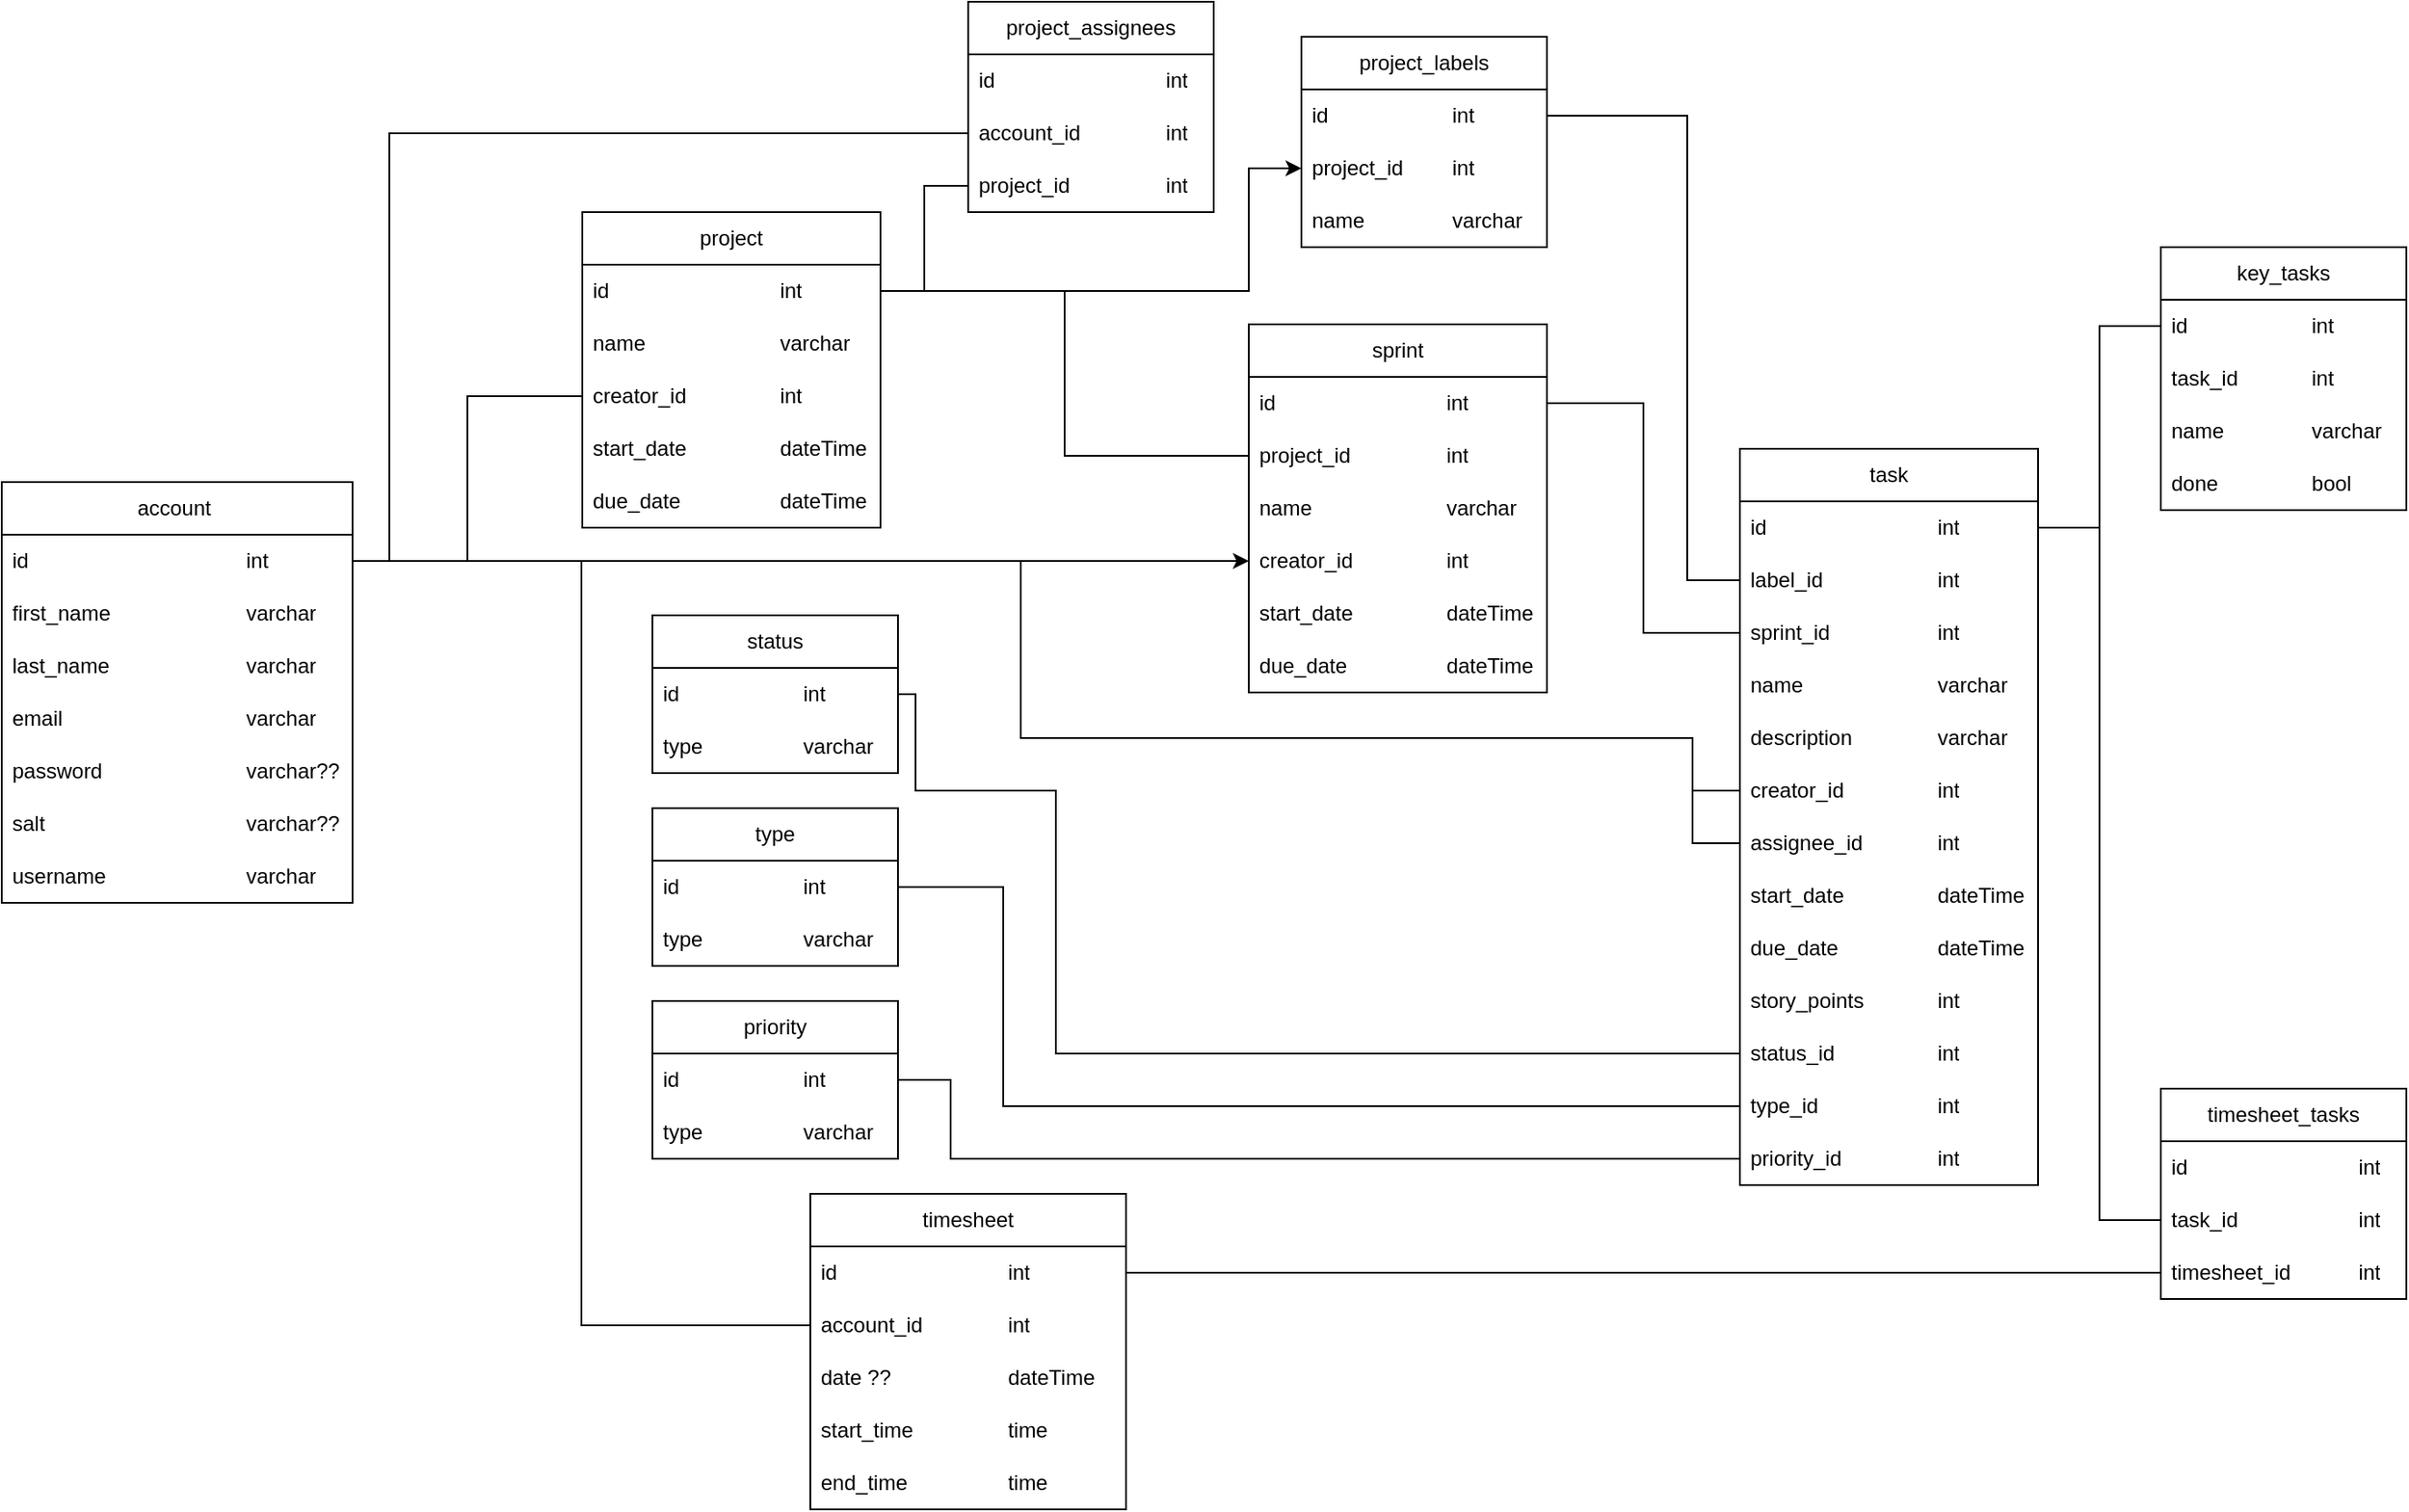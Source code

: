 <mxfile version="23.1.4" type="device">
  <diagram name="Pagină-1" id="PgoK0nqCQaSaOOJgTZz4">
    <mxGraphModel dx="2632" dy="1054" grid="1" gridSize="10" guides="1" tooltips="1" connect="1" arrows="1" fold="1" page="1" pageScale="1" pageWidth="583" pageHeight="827" math="0" shadow="0">
      <root>
        <mxCell id="0" />
        <mxCell id="1" parent="0" />
        <mxCell id="8MgnQ09NoQIgpkKBye84-2" value="account&amp;nbsp;" style="swimlane;fontStyle=0;childLayout=stackLayout;horizontal=1;startSize=30;horizontalStack=0;resizeParent=1;resizeParentMax=0;resizeLast=0;collapsible=1;marginBottom=0;whiteSpace=wrap;html=1;" vertex="1" parent="1">
          <mxGeometry x="-394" y="314" width="200" height="240" as="geometry" />
        </mxCell>
        <mxCell id="8MgnQ09NoQIgpkKBye84-3" value="id&lt;span style=&quot;white-space: pre;&quot;&gt;&#x9;&lt;/span&gt;&lt;span style=&quot;white-space: pre;&quot;&gt;&#x9;&lt;/span&gt;&lt;span style=&quot;white-space: pre;&quot;&gt;&#x9;&lt;/span&gt;&lt;span style=&quot;white-space: pre;&quot;&gt;&#x9;&lt;span style=&quot;white-space: pre;&quot;&gt;&#x9;&lt;/span&gt;&lt;/span&gt;int" style="text;strokeColor=none;fillColor=none;align=left;verticalAlign=middle;spacingLeft=4;spacingRight=4;overflow=hidden;points=[[0,0.5],[1,0.5]];portConstraint=eastwest;rotatable=0;whiteSpace=wrap;html=1;" vertex="1" parent="8MgnQ09NoQIgpkKBye84-2">
          <mxGeometry y="30" width="200" height="30" as="geometry" />
        </mxCell>
        <mxCell id="8MgnQ09NoQIgpkKBye84-4" value="first_name&lt;span style=&quot;white-space: pre;&quot;&gt;&#x9;&lt;span style=&quot;white-space: pre;&quot;&gt;&#x9;&lt;span style=&quot;white-space: pre;&quot;&gt;&#x9;&lt;/span&gt;&lt;/span&gt;&lt;/span&gt;varchar" style="text;strokeColor=none;fillColor=none;align=left;verticalAlign=middle;spacingLeft=4;spacingRight=4;overflow=hidden;points=[[0,0.5],[1,0.5]];portConstraint=eastwest;rotatable=0;whiteSpace=wrap;html=1;" vertex="1" parent="8MgnQ09NoQIgpkKBye84-2">
          <mxGeometry y="60" width="200" height="30" as="geometry" />
        </mxCell>
        <mxCell id="8MgnQ09NoQIgpkKBye84-5" value="last_name&lt;span style=&quot;white-space: pre;&quot;&gt;&#x9;&lt;span style=&quot;white-space: pre;&quot;&gt;&#x9;&lt;span style=&quot;white-space: pre;&quot;&gt;&#x9;&lt;/span&gt;&lt;/span&gt;&lt;/span&gt;varchar" style="text;strokeColor=none;fillColor=none;align=left;verticalAlign=middle;spacingLeft=4;spacingRight=4;overflow=hidden;points=[[0,0.5],[1,0.5]];portConstraint=eastwest;rotatable=0;whiteSpace=wrap;html=1;" vertex="1" parent="8MgnQ09NoQIgpkKBye84-2">
          <mxGeometry y="90" width="200" height="30" as="geometry" />
        </mxCell>
        <mxCell id="8MgnQ09NoQIgpkKBye84-6" value="email&lt;span style=&quot;white-space: pre;&quot;&gt;&#x9;&lt;/span&gt;&lt;span style=&quot;white-space: pre;&quot;&gt;&#x9;&lt;span style=&quot;white-space: pre;&quot;&gt;&#x9;&lt;span style=&quot;white-space: pre;&quot;&gt;&#x9;&lt;/span&gt;&lt;/span&gt;&lt;/span&gt;varchar" style="text;strokeColor=none;fillColor=none;align=left;verticalAlign=middle;spacingLeft=4;spacingRight=4;overflow=hidden;points=[[0,0.5],[1,0.5]];portConstraint=eastwest;rotatable=0;whiteSpace=wrap;html=1;" vertex="1" parent="8MgnQ09NoQIgpkKBye84-2">
          <mxGeometry y="120" width="200" height="30" as="geometry" />
        </mxCell>
        <mxCell id="8MgnQ09NoQIgpkKBye84-7" value="password&lt;span style=&quot;white-space: pre;&quot;&gt;&#x9;&lt;span style=&quot;white-space: pre;&quot;&gt;&#x9;&lt;span style=&quot;white-space: pre;&quot;&gt;&#x9;&lt;/span&gt;&lt;span style=&quot;white-space: pre;&quot;&gt;&#x9;&lt;/span&gt;&lt;/span&gt;&lt;/span&gt;varchar??" style="text;strokeColor=none;fillColor=none;align=left;verticalAlign=middle;spacingLeft=4;spacingRight=4;overflow=hidden;points=[[0,0.5],[1,0.5]];portConstraint=eastwest;rotatable=0;whiteSpace=wrap;html=1;" vertex="1" parent="8MgnQ09NoQIgpkKBye84-2">
          <mxGeometry y="150" width="200" height="30" as="geometry" />
        </mxCell>
        <mxCell id="8MgnQ09NoQIgpkKBye84-8" value="salt&lt;span style=&quot;white-space: pre;&quot;&gt;&#x9;&lt;/span&gt;&lt;span style=&quot;white-space: pre;&quot;&gt;&#x9;&lt;/span&gt;&lt;span style=&quot;white-space: pre;&quot;&gt;&#x9;&lt;/span&gt;&lt;span style=&quot;white-space: pre;&quot;&gt;&#x9;&lt;span style=&quot;white-space: pre;&quot;&gt;&#x9;&lt;/span&gt;&lt;/span&gt;varchar??" style="text;strokeColor=none;fillColor=none;align=left;verticalAlign=middle;spacingLeft=4;spacingRight=4;overflow=hidden;points=[[0,0.5],[1,0.5]];portConstraint=eastwest;rotatable=0;whiteSpace=wrap;html=1;" vertex="1" parent="8MgnQ09NoQIgpkKBye84-2">
          <mxGeometry y="180" width="200" height="30" as="geometry" />
        </mxCell>
        <mxCell id="8MgnQ09NoQIgpkKBye84-9" value="username&lt;span style=&quot;white-space: pre;&quot;&gt;&#x9;&lt;/span&gt;&lt;span style=&quot;white-space: pre;&quot;&gt;&#x9;&lt;span style=&quot;white-space: pre;&quot;&gt;&#x9;&lt;/span&gt;&lt;/span&gt;varchar" style="text;strokeColor=none;fillColor=none;align=left;verticalAlign=middle;spacingLeft=4;spacingRight=4;overflow=hidden;points=[[0,0.5],[1,0.5]];portConstraint=eastwest;rotatable=0;whiteSpace=wrap;html=1;" vertex="1" parent="8MgnQ09NoQIgpkKBye84-2">
          <mxGeometry y="210" width="200" height="30" as="geometry" />
        </mxCell>
        <mxCell id="8MgnQ09NoQIgpkKBye84-10" value="project" style="swimlane;fontStyle=0;childLayout=stackLayout;horizontal=1;startSize=30;horizontalStack=0;resizeParent=1;resizeParentMax=0;resizeLast=0;collapsible=1;marginBottom=0;whiteSpace=wrap;html=1;" vertex="1" parent="1">
          <mxGeometry x="-63" y="160" width="170" height="180" as="geometry" />
        </mxCell>
        <mxCell id="8MgnQ09NoQIgpkKBye84-11" value="id&lt;span style=&quot;white-space: pre;&quot;&gt;&#x9;&lt;/span&gt;&lt;span style=&quot;white-space: pre;&quot;&gt;&#x9;&lt;/span&gt;&lt;span style=&quot;white-space: pre;&quot;&gt;&#x9;&lt;span style=&quot;white-space: pre;&quot;&gt;&#x9;&lt;/span&gt;&lt;/span&gt;int" style="text;strokeColor=none;fillColor=none;align=left;verticalAlign=middle;spacingLeft=4;spacingRight=4;overflow=hidden;points=[[0,0.5],[1,0.5]];portConstraint=eastwest;rotatable=0;whiteSpace=wrap;html=1;" vertex="1" parent="8MgnQ09NoQIgpkKBye84-10">
          <mxGeometry y="30" width="170" height="30" as="geometry" />
        </mxCell>
        <mxCell id="8MgnQ09NoQIgpkKBye84-12" value="name&lt;span style=&quot;white-space: pre;&quot;&gt;&#x9;&lt;/span&gt;&lt;span style=&quot;white-space: pre;&quot;&gt;&#x9;&lt;span style=&quot;white-space: pre;&quot;&gt;&#x9;&lt;/span&gt;&lt;/span&gt;varchar" style="text;strokeColor=none;fillColor=none;align=left;verticalAlign=middle;spacingLeft=4;spacingRight=4;overflow=hidden;points=[[0,0.5],[1,0.5]];portConstraint=eastwest;rotatable=0;whiteSpace=wrap;html=1;" vertex="1" parent="8MgnQ09NoQIgpkKBye84-10">
          <mxGeometry y="60" width="170" height="30" as="geometry" />
        </mxCell>
        <mxCell id="8MgnQ09NoQIgpkKBye84-13" value="creator_id&lt;span style=&quot;white-space: pre;&quot;&gt;&#x9;&lt;span style=&quot;white-space: pre;&quot;&gt;&#x9;&lt;/span&gt;&lt;/span&gt;int" style="text;strokeColor=none;fillColor=none;align=left;verticalAlign=middle;spacingLeft=4;spacingRight=4;overflow=hidden;points=[[0,0.5],[1,0.5]];portConstraint=eastwest;rotatable=0;whiteSpace=wrap;html=1;" vertex="1" parent="8MgnQ09NoQIgpkKBye84-10">
          <mxGeometry y="90" width="170" height="30" as="geometry" />
        </mxCell>
        <mxCell id="8MgnQ09NoQIgpkKBye84-14" value="start_date&lt;span style=&quot;white-space: pre;&quot;&gt;&#x9;&lt;/span&gt;&lt;span style=&quot;white-space: pre;&quot;&gt;&#x9;&lt;/span&gt;dateTime" style="text;strokeColor=none;fillColor=none;align=left;verticalAlign=middle;spacingLeft=4;spacingRight=4;overflow=hidden;points=[[0,0.5],[1,0.5]];portConstraint=eastwest;rotatable=0;whiteSpace=wrap;html=1;" vertex="1" parent="8MgnQ09NoQIgpkKBye84-10">
          <mxGeometry y="120" width="170" height="30" as="geometry" />
        </mxCell>
        <mxCell id="8MgnQ09NoQIgpkKBye84-15" value="due_date&lt;span style=&quot;white-space: pre;&quot;&gt;&#x9;&lt;/span&gt;&lt;span style=&quot;white-space: pre;&quot;&gt;&#x9;&lt;span style=&quot;white-space: pre;&quot;&gt;&#x9;&lt;/span&gt;&lt;/span&gt;dateTime" style="text;strokeColor=none;fillColor=none;align=left;verticalAlign=middle;spacingLeft=4;spacingRight=4;overflow=hidden;points=[[0,0.5],[1,0.5]];portConstraint=eastwest;rotatable=0;whiteSpace=wrap;html=1;" vertex="1" parent="8MgnQ09NoQIgpkKBye84-10">
          <mxGeometry y="150" width="170" height="30" as="geometry" />
        </mxCell>
        <mxCell id="8MgnQ09NoQIgpkKBye84-18" value="sprint" style="swimlane;fontStyle=0;childLayout=stackLayout;horizontal=1;startSize=30;horizontalStack=0;resizeParent=1;resizeParentMax=0;resizeLast=0;collapsible=1;marginBottom=0;whiteSpace=wrap;html=1;" vertex="1" parent="1">
          <mxGeometry x="317" y="224" width="170" height="210" as="geometry" />
        </mxCell>
        <mxCell id="8MgnQ09NoQIgpkKBye84-19" value="id&lt;span style=&quot;white-space: pre;&quot;&gt;&#x9;&lt;/span&gt;&lt;span style=&quot;white-space: pre;&quot;&gt;&#x9;&lt;/span&gt;&lt;span style=&quot;white-space: pre;&quot;&gt;&#x9;&lt;/span&gt;&lt;span style=&quot;white-space: pre;&quot;&gt;&#x9;&lt;/span&gt;int" style="text;strokeColor=none;fillColor=none;align=left;verticalAlign=middle;spacingLeft=4;spacingRight=4;overflow=hidden;points=[[0,0.5],[1,0.5]];portConstraint=eastwest;rotatable=0;whiteSpace=wrap;html=1;" vertex="1" parent="8MgnQ09NoQIgpkKBye84-18">
          <mxGeometry y="30" width="170" height="30" as="geometry" />
        </mxCell>
        <mxCell id="8MgnQ09NoQIgpkKBye84-20" value="project_id&lt;span style=&quot;white-space: pre;&quot;&gt;&#x9;&lt;/span&gt;&lt;span style=&quot;white-space: pre;&quot;&gt;&#x9;&lt;/span&gt;int" style="text;strokeColor=none;fillColor=none;align=left;verticalAlign=middle;spacingLeft=4;spacingRight=4;overflow=hidden;points=[[0,0.5],[1,0.5]];portConstraint=eastwest;rotatable=0;whiteSpace=wrap;html=1;" vertex="1" parent="8MgnQ09NoQIgpkKBye84-18">
          <mxGeometry y="60" width="170" height="30" as="geometry" />
        </mxCell>
        <mxCell id="8MgnQ09NoQIgpkKBye84-46" value="name&lt;span style=&quot;white-space: pre;&quot;&gt;&#x9;&lt;/span&gt;&lt;span style=&quot;white-space: pre;&quot;&gt;&#x9;&lt;/span&gt;&lt;span style=&quot;white-space: pre;&quot;&gt;&#x9;&lt;/span&gt;varchar" style="text;strokeColor=none;fillColor=none;align=left;verticalAlign=middle;spacingLeft=4;spacingRight=4;overflow=hidden;points=[[0,0.5],[1,0.5]];portConstraint=eastwest;rotatable=0;whiteSpace=wrap;html=1;" vertex="1" parent="8MgnQ09NoQIgpkKBye84-18">
          <mxGeometry y="90" width="170" height="30" as="geometry" />
        </mxCell>
        <mxCell id="8MgnQ09NoQIgpkKBye84-21" value="creator_id&lt;span style=&quot;white-space: pre;&quot;&gt;&#x9;&lt;/span&gt;&lt;span style=&quot;white-space: pre;&quot;&gt;&#x9;&lt;/span&gt;int" style="text;strokeColor=none;fillColor=none;align=left;verticalAlign=middle;spacingLeft=4;spacingRight=4;overflow=hidden;points=[[0,0.5],[1,0.5]];portConstraint=eastwest;rotatable=0;whiteSpace=wrap;html=1;" vertex="1" parent="8MgnQ09NoQIgpkKBye84-18">
          <mxGeometry y="120" width="170" height="30" as="geometry" />
        </mxCell>
        <mxCell id="8MgnQ09NoQIgpkKBye84-22" value="start_date&lt;span style=&quot;white-space: pre;&quot;&gt;&#x9;&lt;/span&gt;&lt;span style=&quot;white-space: pre;&quot;&gt;&#x9;&lt;/span&gt;dateTime" style="text;strokeColor=none;fillColor=none;align=left;verticalAlign=middle;spacingLeft=4;spacingRight=4;overflow=hidden;points=[[0,0.5],[1,0.5]];portConstraint=eastwest;rotatable=0;whiteSpace=wrap;html=1;" vertex="1" parent="8MgnQ09NoQIgpkKBye84-18">
          <mxGeometry y="150" width="170" height="30" as="geometry" />
        </mxCell>
        <mxCell id="8MgnQ09NoQIgpkKBye84-23" value="due_date&lt;span style=&quot;white-space: pre;&quot;&gt;&#x9;&lt;/span&gt;&lt;span style=&quot;white-space: pre;&quot;&gt;&#x9;&lt;/span&gt;&lt;span style=&quot;white-space: pre;&quot;&gt;&#x9;&lt;/span&gt;dateTime" style="text;strokeColor=none;fillColor=none;align=left;verticalAlign=middle;spacingLeft=4;spacingRight=4;overflow=hidden;points=[[0,0.5],[1,0.5]];portConstraint=eastwest;rotatable=0;whiteSpace=wrap;html=1;" vertex="1" parent="8MgnQ09NoQIgpkKBye84-18">
          <mxGeometry y="180" width="170" height="30" as="geometry" />
        </mxCell>
        <mxCell id="8MgnQ09NoQIgpkKBye84-24" value="task" style="swimlane;fontStyle=0;childLayout=stackLayout;horizontal=1;startSize=30;horizontalStack=0;resizeParent=1;resizeParentMax=0;resizeLast=0;collapsible=1;marginBottom=0;whiteSpace=wrap;html=1;" vertex="1" parent="1">
          <mxGeometry x="597" y="295" width="170" height="420" as="geometry" />
        </mxCell>
        <mxCell id="8MgnQ09NoQIgpkKBye84-25" value="id&lt;span style=&quot;white-space: pre;&quot;&gt;&#x9;&lt;/span&gt;&lt;span style=&quot;white-space: pre;&quot;&gt;&#x9;&lt;/span&gt;&lt;span style=&quot;white-space: pre;&quot;&gt;&#x9;&lt;/span&gt;&lt;span style=&quot;white-space: pre;&quot;&gt;&#x9;&lt;/span&gt;int" style="text;strokeColor=none;fillColor=none;align=left;verticalAlign=middle;spacingLeft=4;spacingRight=4;overflow=hidden;points=[[0,0.5],[1,0.5]];portConstraint=eastwest;rotatable=0;whiteSpace=wrap;html=1;" vertex="1" parent="8MgnQ09NoQIgpkKBye84-24">
          <mxGeometry y="30" width="170" height="30" as="geometry" />
        </mxCell>
        <mxCell id="8MgnQ09NoQIgpkKBye84-41" value="label_id&lt;span style=&quot;white-space: pre;&quot;&gt;&#x9;&lt;/span&gt;&lt;span style=&quot;white-space: pre;&quot;&gt;&#x9;&lt;/span&gt;&lt;span style=&quot;white-space: pre;&quot;&gt;&#x9;&lt;/span&gt;int" style="text;strokeColor=none;fillColor=none;align=left;verticalAlign=middle;spacingLeft=4;spacingRight=4;overflow=hidden;points=[[0,0.5],[1,0.5]];portConstraint=eastwest;rotatable=0;whiteSpace=wrap;html=1;" vertex="1" parent="8MgnQ09NoQIgpkKBye84-24">
          <mxGeometry y="60" width="170" height="30" as="geometry" />
        </mxCell>
        <mxCell id="8MgnQ09NoQIgpkKBye84-26" value="sprint_id&lt;span style=&quot;white-space: pre;&quot;&gt;&#x9;&lt;/span&gt;&lt;span style=&quot;white-space: pre;&quot;&gt;&#x9;&lt;/span&gt;&lt;span style=&quot;white-space: pre;&quot;&gt;&#x9;&lt;/span&gt;int" style="text;strokeColor=none;fillColor=none;align=left;verticalAlign=middle;spacingLeft=4;spacingRight=4;overflow=hidden;points=[[0,0.5],[1,0.5]];portConstraint=eastwest;rotatable=0;whiteSpace=wrap;html=1;" vertex="1" parent="8MgnQ09NoQIgpkKBye84-24">
          <mxGeometry y="90" width="170" height="30" as="geometry" />
        </mxCell>
        <mxCell id="8MgnQ09NoQIgpkKBye84-47" value="name&lt;span style=&quot;white-space: pre;&quot;&gt;&#x9;&lt;/span&gt;&lt;span style=&quot;white-space: pre;&quot;&gt;&#x9;&lt;/span&gt;&lt;span style=&quot;white-space: pre;&quot;&gt;&#x9;&lt;/span&gt;varchar" style="text;strokeColor=none;fillColor=none;align=left;verticalAlign=middle;spacingLeft=4;spacingRight=4;overflow=hidden;points=[[0,0.5],[1,0.5]];portConstraint=eastwest;rotatable=0;whiteSpace=wrap;html=1;" vertex="1" parent="8MgnQ09NoQIgpkKBye84-24">
          <mxGeometry y="120" width="170" height="30" as="geometry" />
        </mxCell>
        <mxCell id="8MgnQ09NoQIgpkKBye84-45" value="description&lt;span style=&quot;white-space: pre;&quot;&gt;&#x9;&lt;/span&gt;&lt;span style=&quot;white-space: pre;&quot;&gt;&#x9;&lt;/span&gt;varchar" style="text;strokeColor=none;fillColor=none;align=left;verticalAlign=middle;spacingLeft=4;spacingRight=4;overflow=hidden;points=[[0,0.5],[1,0.5]];portConstraint=eastwest;rotatable=0;whiteSpace=wrap;html=1;" vertex="1" parent="8MgnQ09NoQIgpkKBye84-24">
          <mxGeometry y="150" width="170" height="30" as="geometry" />
        </mxCell>
        <mxCell id="8MgnQ09NoQIgpkKBye84-27" value="creator_id&lt;span style=&quot;white-space: pre;&quot;&gt;&#x9;&lt;/span&gt;&lt;span style=&quot;white-space: pre;&quot;&gt;&#x9;&lt;/span&gt;int" style="text;strokeColor=none;fillColor=none;align=left;verticalAlign=middle;spacingLeft=4;spacingRight=4;overflow=hidden;points=[[0,0.5],[1,0.5]];portConstraint=eastwest;rotatable=0;whiteSpace=wrap;html=1;" vertex="1" parent="8MgnQ09NoQIgpkKBye84-24">
          <mxGeometry y="180" width="170" height="30" as="geometry" />
        </mxCell>
        <mxCell id="8MgnQ09NoQIgpkKBye84-29" value="assignee_id&lt;span style=&quot;white-space: pre;&quot;&gt;&#x9;&lt;/span&gt;&lt;span style=&quot;white-space: pre;&quot;&gt;&#x9;&lt;/span&gt;int" style="text;strokeColor=none;fillColor=none;align=left;verticalAlign=middle;spacingLeft=4;spacingRight=4;overflow=hidden;points=[[0,0.5],[1,0.5]];portConstraint=eastwest;rotatable=0;whiteSpace=wrap;html=1;" vertex="1" parent="8MgnQ09NoQIgpkKBye84-24">
          <mxGeometry y="210" width="170" height="30" as="geometry" />
        </mxCell>
        <mxCell id="8MgnQ09NoQIgpkKBye84-28" value="start_date&lt;span style=&quot;white-space: pre;&quot;&gt;&#x9;&lt;/span&gt;&lt;span style=&quot;white-space: pre;&quot;&gt;&#x9;&lt;/span&gt;dateTime" style="text;strokeColor=none;fillColor=none;align=left;verticalAlign=middle;spacingLeft=4;spacingRight=4;overflow=hidden;points=[[0,0.5],[1,0.5]];portConstraint=eastwest;rotatable=0;whiteSpace=wrap;html=1;" vertex="1" parent="8MgnQ09NoQIgpkKBye84-24">
          <mxGeometry y="240" width="170" height="30" as="geometry" />
        </mxCell>
        <mxCell id="8MgnQ09NoQIgpkKBye84-30" value="due_date&lt;span style=&quot;white-space: pre;&quot;&gt;&#x9;&lt;/span&gt;&lt;span style=&quot;white-space: pre;&quot;&gt;&#x9;&lt;/span&gt;&lt;span style=&quot;white-space: pre;&quot;&gt;&#x9;&lt;/span&gt;dateTime" style="text;strokeColor=none;fillColor=none;align=left;verticalAlign=middle;spacingLeft=4;spacingRight=4;overflow=hidden;points=[[0,0.5],[1,0.5]];portConstraint=eastwest;rotatable=0;whiteSpace=wrap;html=1;" vertex="1" parent="8MgnQ09NoQIgpkKBye84-24">
          <mxGeometry y="270" width="170" height="30" as="geometry" />
        </mxCell>
        <mxCell id="8MgnQ09NoQIgpkKBye84-40" value="story_points&lt;span style=&quot;white-space: pre;&quot;&gt;&#x9;&lt;/span&gt;&lt;span style=&quot;white-space: pre;&quot;&gt;&#x9;&lt;/span&gt;int&lt;span style=&quot;white-space: pre;&quot;&gt;&#x9;&lt;/span&gt;" style="text;strokeColor=none;fillColor=none;align=left;verticalAlign=middle;spacingLeft=4;spacingRight=4;overflow=hidden;points=[[0,0.5],[1,0.5]];portConstraint=eastwest;rotatable=0;whiteSpace=wrap;html=1;" vertex="1" parent="8MgnQ09NoQIgpkKBye84-24">
          <mxGeometry y="300" width="170" height="30" as="geometry" />
        </mxCell>
        <mxCell id="8MgnQ09NoQIgpkKBye84-48" value="status_id&lt;span style=&quot;white-space: pre;&quot;&gt;&#x9;&lt;/span&gt;&lt;span style=&quot;white-space: pre;&quot;&gt;&#x9;&lt;/span&gt;&lt;span style=&quot;white-space: pre;&quot;&gt;&#x9;&lt;/span&gt;int" style="text;strokeColor=none;fillColor=none;align=left;verticalAlign=middle;spacingLeft=4;spacingRight=4;overflow=hidden;points=[[0,0.5],[1,0.5]];portConstraint=eastwest;rotatable=0;whiteSpace=wrap;html=1;" vertex="1" parent="8MgnQ09NoQIgpkKBye84-24">
          <mxGeometry y="330" width="170" height="30" as="geometry" />
        </mxCell>
        <mxCell id="8MgnQ09NoQIgpkKBye84-59" value="type_id&lt;span style=&quot;white-space: pre;&quot;&gt;&#x9;&lt;/span&gt;&lt;span style=&quot;white-space: pre;&quot;&gt;&#x9;&lt;/span&gt;&lt;span style=&quot;white-space: pre;&quot;&gt;&#x9;&lt;/span&gt;int" style="text;strokeColor=none;fillColor=none;align=left;verticalAlign=middle;spacingLeft=4;spacingRight=4;overflow=hidden;points=[[0,0.5],[1,0.5]];portConstraint=eastwest;rotatable=0;whiteSpace=wrap;html=1;" vertex="1" parent="8MgnQ09NoQIgpkKBye84-24">
          <mxGeometry y="360" width="170" height="30" as="geometry" />
        </mxCell>
        <mxCell id="8MgnQ09NoQIgpkKBye84-93" value="priority_id&lt;span style=&quot;white-space: pre;&quot;&gt;&#x9;&lt;/span&gt;&lt;span style=&quot;white-space: pre;&quot;&gt;&#x9;&lt;/span&gt;int" style="text;strokeColor=none;fillColor=none;align=left;verticalAlign=middle;spacingLeft=4;spacingRight=4;overflow=hidden;points=[[0,0.5],[1,0.5]];portConstraint=eastwest;rotatable=0;whiteSpace=wrap;html=1;" vertex="1" parent="8MgnQ09NoQIgpkKBye84-24">
          <mxGeometry y="390" width="170" height="30" as="geometry" />
        </mxCell>
        <mxCell id="8MgnQ09NoQIgpkKBye84-31" value="status" style="swimlane;fontStyle=0;childLayout=stackLayout;horizontal=1;startSize=30;horizontalStack=0;resizeParent=1;resizeParentMax=0;resizeLast=0;collapsible=1;marginBottom=0;whiteSpace=wrap;html=1;" vertex="1" parent="1">
          <mxGeometry x="-23" y="390" width="140" height="90" as="geometry" />
        </mxCell>
        <mxCell id="8MgnQ09NoQIgpkKBye84-32" value="id&lt;span style=&quot;white-space: pre;&quot;&gt;&#x9;&lt;/span&gt;&lt;span style=&quot;white-space: pre;&quot;&gt;&#x9;&lt;/span&gt;&lt;span style=&quot;white-space: pre;&quot;&gt;&#x9;&lt;/span&gt;int" style="text;strokeColor=none;fillColor=none;align=left;verticalAlign=middle;spacingLeft=4;spacingRight=4;overflow=hidden;points=[[0,0.5],[1,0.5]];portConstraint=eastwest;rotatable=0;whiteSpace=wrap;html=1;" vertex="1" parent="8MgnQ09NoQIgpkKBye84-31">
          <mxGeometry y="30" width="140" height="30" as="geometry" />
        </mxCell>
        <mxCell id="8MgnQ09NoQIgpkKBye84-33" value="type&lt;span style=&quot;white-space: pre;&quot;&gt;&#x9;&lt;/span&gt;&lt;span style=&quot;white-space: pre;&quot;&gt;&#x9;&lt;span style=&quot;white-space: pre;&quot;&gt;&#x9;&lt;/span&gt;&lt;/span&gt;varchar" style="text;strokeColor=none;fillColor=none;align=left;verticalAlign=middle;spacingLeft=4;spacingRight=4;overflow=hidden;points=[[0,0.5],[1,0.5]];portConstraint=eastwest;rotatable=0;whiteSpace=wrap;html=1;" vertex="1" parent="8MgnQ09NoQIgpkKBye84-31">
          <mxGeometry y="60" width="140" height="30" as="geometry" />
        </mxCell>
        <mxCell id="8MgnQ09NoQIgpkKBye84-37" value="project_labels" style="swimlane;fontStyle=0;childLayout=stackLayout;horizontal=1;startSize=30;horizontalStack=0;resizeParent=1;resizeParentMax=0;resizeLast=0;collapsible=1;marginBottom=0;whiteSpace=wrap;html=1;" vertex="1" parent="1">
          <mxGeometry x="347" y="60" width="140" height="120" as="geometry" />
        </mxCell>
        <mxCell id="8MgnQ09NoQIgpkKBye84-38" value="id&lt;span style=&quot;white-space: pre;&quot;&gt;&#x9;&lt;/span&gt;&lt;span style=&quot;white-space: pre;&quot;&gt;&#x9;&lt;/span&gt;&lt;span style=&quot;white-space: pre;&quot;&gt;&#x9;&lt;/span&gt;int" style="text;strokeColor=none;fillColor=none;align=left;verticalAlign=middle;spacingLeft=4;spacingRight=4;overflow=hidden;points=[[0,0.5],[1,0.5]];portConstraint=eastwest;rotatable=0;whiteSpace=wrap;html=1;" vertex="1" parent="8MgnQ09NoQIgpkKBye84-37">
          <mxGeometry y="30" width="140" height="30" as="geometry" />
        </mxCell>
        <mxCell id="8MgnQ09NoQIgpkKBye84-107" value="project_id&lt;span style=&quot;white-space: pre;&quot;&gt;&#x9;&lt;/span&gt;int" style="text;strokeColor=none;fillColor=none;align=left;verticalAlign=middle;spacingLeft=4;spacingRight=4;overflow=hidden;points=[[0,0.5],[1,0.5]];portConstraint=eastwest;rotatable=0;whiteSpace=wrap;html=1;" vertex="1" parent="8MgnQ09NoQIgpkKBye84-37">
          <mxGeometry y="60" width="140" height="30" as="geometry" />
        </mxCell>
        <mxCell id="8MgnQ09NoQIgpkKBye84-39" value="name&lt;span style=&quot;white-space: pre;&quot;&gt;&#x9;&lt;/span&gt;&lt;span style=&quot;white-space: pre;&quot;&gt;&#x9;&lt;/span&gt;varchar" style="text;strokeColor=none;fillColor=none;align=left;verticalAlign=middle;spacingLeft=4;spacingRight=4;overflow=hidden;points=[[0,0.5],[1,0.5]];portConstraint=eastwest;rotatable=0;whiteSpace=wrap;html=1;" vertex="1" parent="8MgnQ09NoQIgpkKBye84-37">
          <mxGeometry y="90" width="140" height="30" as="geometry" />
        </mxCell>
        <mxCell id="8MgnQ09NoQIgpkKBye84-103" style="edgeStyle=orthogonalEdgeStyle;rounded=0;orthogonalLoop=1;jettySize=auto;html=1;entryX=0;entryY=0.5;entryDx=0;entryDy=0;endArrow=none;endFill=0;" edge="1" parent="1" source="8MgnQ09NoQIgpkKBye84-42" target="8MgnQ09NoQIgpkKBye84-93">
          <mxGeometry relative="1" as="geometry">
            <Array as="points">
              <mxPoint x="147" y="655" />
              <mxPoint x="147" y="700" />
            </Array>
          </mxGeometry>
        </mxCell>
        <mxCell id="8MgnQ09NoQIgpkKBye84-42" value="priority" style="swimlane;fontStyle=0;childLayout=stackLayout;horizontal=1;startSize=30;horizontalStack=0;resizeParent=1;resizeParentMax=0;resizeLast=0;collapsible=1;marginBottom=0;whiteSpace=wrap;html=1;" vertex="1" parent="1">
          <mxGeometry x="-23" y="610" width="140" height="90" as="geometry" />
        </mxCell>
        <mxCell id="8MgnQ09NoQIgpkKBye84-43" value="id&lt;span style=&quot;white-space: pre;&quot;&gt;&#x9;&lt;/span&gt;&lt;span style=&quot;white-space: pre;&quot;&gt;&#x9;&lt;/span&gt;&lt;span style=&quot;white-space: pre;&quot;&gt;&#x9;&lt;/span&gt;int&lt;span style=&quot;white-space: pre;&quot;&gt;&#x9;&lt;/span&gt;" style="text;strokeColor=none;fillColor=none;align=left;verticalAlign=middle;spacingLeft=4;spacingRight=4;overflow=hidden;points=[[0,0.5],[1,0.5]];portConstraint=eastwest;rotatable=0;whiteSpace=wrap;html=1;" vertex="1" parent="8MgnQ09NoQIgpkKBye84-42">
          <mxGeometry y="30" width="140" height="30" as="geometry" />
        </mxCell>
        <mxCell id="8MgnQ09NoQIgpkKBye84-44" value="type&lt;span style=&quot;white-space: pre;&quot;&gt;&#x9;&lt;span style=&quot;white-space: pre;&quot;&gt;&#x9;&lt;/span&gt;&lt;/span&gt;&lt;span style=&quot;white-space: pre;&quot;&gt;&#x9;&lt;/span&gt;varchar" style="text;strokeColor=none;fillColor=none;align=left;verticalAlign=middle;spacingLeft=4;spacingRight=4;overflow=hidden;points=[[0,0.5],[1,0.5]];portConstraint=eastwest;rotatable=0;whiteSpace=wrap;html=1;" vertex="1" parent="8MgnQ09NoQIgpkKBye84-42">
          <mxGeometry y="60" width="140" height="30" as="geometry" />
        </mxCell>
        <mxCell id="8MgnQ09NoQIgpkKBye84-49" value="key_tasks" style="swimlane;fontStyle=0;childLayout=stackLayout;horizontal=1;startSize=30;horizontalStack=0;resizeParent=1;resizeParentMax=0;resizeLast=0;collapsible=1;marginBottom=0;whiteSpace=wrap;html=1;" vertex="1" parent="1">
          <mxGeometry x="837" y="180" width="140" height="150" as="geometry" />
        </mxCell>
        <mxCell id="8MgnQ09NoQIgpkKBye84-50" value="id&lt;span style=&quot;white-space: pre;&quot;&gt;&#x9;&lt;/span&gt;&lt;span style=&quot;white-space: pre;&quot;&gt;&#x9;&lt;/span&gt;&lt;span style=&quot;white-space: pre;&quot;&gt;&#x9;&lt;/span&gt;int" style="text;strokeColor=none;fillColor=none;align=left;verticalAlign=middle;spacingLeft=4;spacingRight=4;overflow=hidden;points=[[0,0.5],[1,0.5]];portConstraint=eastwest;rotatable=0;whiteSpace=wrap;html=1;" vertex="1" parent="8MgnQ09NoQIgpkKBye84-49">
          <mxGeometry y="30" width="140" height="30" as="geometry" />
        </mxCell>
        <mxCell id="8MgnQ09NoQIgpkKBye84-51" value="task_id&lt;span style=&quot;white-space: pre;&quot;&gt;&#x9;&lt;/span&gt;&lt;span style=&quot;white-space: pre;&quot;&gt;&#x9;&lt;/span&gt;int" style="text;strokeColor=none;fillColor=none;align=left;verticalAlign=middle;spacingLeft=4;spacingRight=4;overflow=hidden;points=[[0,0.5],[1,0.5]];portConstraint=eastwest;rotatable=0;whiteSpace=wrap;html=1;" vertex="1" parent="8MgnQ09NoQIgpkKBye84-49">
          <mxGeometry y="60" width="140" height="30" as="geometry" />
        </mxCell>
        <mxCell id="8MgnQ09NoQIgpkKBye84-52" value="name&lt;span style=&quot;white-space: pre;&quot;&gt;&#x9;&lt;/span&gt;&lt;span style=&quot;white-space: pre;&quot;&gt;&#x9;&lt;/span&gt;varchar" style="text;strokeColor=none;fillColor=none;align=left;verticalAlign=middle;spacingLeft=4;spacingRight=4;overflow=hidden;points=[[0,0.5],[1,0.5]];portConstraint=eastwest;rotatable=0;whiteSpace=wrap;html=1;" vertex="1" parent="8MgnQ09NoQIgpkKBye84-49">
          <mxGeometry y="90" width="140" height="30" as="geometry" />
        </mxCell>
        <mxCell id="8MgnQ09NoQIgpkKBye84-53" value="done&lt;span style=&quot;white-space: pre;&quot;&gt;&#x9;&lt;/span&gt;&lt;span style=&quot;white-space: pre;&quot;&gt;&#x9;&lt;/span&gt;bool" style="text;strokeColor=none;fillColor=none;align=left;verticalAlign=middle;spacingLeft=4;spacingRight=4;overflow=hidden;points=[[0,0.5],[1,0.5]];portConstraint=eastwest;rotatable=0;whiteSpace=wrap;html=1;" vertex="1" parent="8MgnQ09NoQIgpkKBye84-49">
          <mxGeometry y="120" width="140" height="30" as="geometry" />
        </mxCell>
        <mxCell id="8MgnQ09NoQIgpkKBye84-56" value="type" style="swimlane;fontStyle=0;childLayout=stackLayout;horizontal=1;startSize=30;horizontalStack=0;resizeParent=1;resizeParentMax=0;resizeLast=0;collapsible=1;marginBottom=0;whiteSpace=wrap;html=1;" vertex="1" parent="1">
          <mxGeometry x="-23" y="500" width="140" height="90" as="geometry" />
        </mxCell>
        <mxCell id="8MgnQ09NoQIgpkKBye84-57" value="id&lt;span style=&quot;white-space: pre;&quot;&gt;&#x9;&lt;/span&gt;&lt;span style=&quot;white-space: pre;&quot;&gt;&#x9;&lt;/span&gt;&lt;span style=&quot;white-space: pre;&quot;&gt;&#x9;&lt;/span&gt;int" style="text;strokeColor=none;fillColor=none;align=left;verticalAlign=middle;spacingLeft=4;spacingRight=4;overflow=hidden;points=[[0,0.5],[1,0.5]];portConstraint=eastwest;rotatable=0;whiteSpace=wrap;html=1;" vertex="1" parent="8MgnQ09NoQIgpkKBye84-56">
          <mxGeometry y="30" width="140" height="30" as="geometry" />
        </mxCell>
        <mxCell id="8MgnQ09NoQIgpkKBye84-58" value="type&lt;span style=&quot;white-space: pre;&quot;&gt;&#x9;&lt;/span&gt;&lt;span style=&quot;white-space: pre;&quot;&gt;&#x9;&lt;span style=&quot;white-space: pre;&quot;&gt;&#x9;&lt;/span&gt;&lt;/span&gt;varchar" style="text;strokeColor=none;fillColor=none;align=left;verticalAlign=middle;spacingLeft=4;spacingRight=4;overflow=hidden;points=[[0,0.5],[1,0.5]];portConstraint=eastwest;rotatable=0;whiteSpace=wrap;html=1;" vertex="1" parent="8MgnQ09NoQIgpkKBye84-56">
          <mxGeometry y="60" width="140" height="30" as="geometry" />
        </mxCell>
        <mxCell id="8MgnQ09NoQIgpkKBye84-60" value="timesheet" style="swimlane;fontStyle=0;childLayout=stackLayout;horizontal=1;startSize=30;horizontalStack=0;resizeParent=1;resizeParentMax=0;resizeLast=0;collapsible=1;marginBottom=0;whiteSpace=wrap;html=1;" vertex="1" parent="1">
          <mxGeometry x="67" y="720" width="180" height="180" as="geometry" />
        </mxCell>
        <mxCell id="8MgnQ09NoQIgpkKBye84-61" value="id&lt;span style=&quot;white-space: pre;&quot;&gt;&#x9;&lt;/span&gt;&lt;span style=&quot;white-space: pre;&quot;&gt;&#x9;&lt;/span&gt;&lt;span style=&quot;white-space: pre;&quot;&gt;&#x9;&lt;/span&gt;&lt;span style=&quot;white-space: pre;&quot;&gt;&#x9;&lt;/span&gt;int" style="text;strokeColor=none;fillColor=none;align=left;verticalAlign=middle;spacingLeft=4;spacingRight=4;overflow=hidden;points=[[0,0.5],[1,0.5]];portConstraint=eastwest;rotatable=0;whiteSpace=wrap;html=1;" vertex="1" parent="8MgnQ09NoQIgpkKBye84-60">
          <mxGeometry y="30" width="180" height="30" as="geometry" />
        </mxCell>
        <mxCell id="8MgnQ09NoQIgpkKBye84-62" value="account_id&lt;span style=&quot;white-space: pre;&quot;&gt;&#x9;&lt;/span&gt;&lt;span style=&quot;white-space: pre;&quot;&gt;&#x9;&lt;/span&gt;int" style="text;strokeColor=none;fillColor=none;align=left;verticalAlign=middle;spacingLeft=4;spacingRight=4;overflow=hidden;points=[[0,0.5],[1,0.5]];portConstraint=eastwest;rotatable=0;whiteSpace=wrap;html=1;" vertex="1" parent="8MgnQ09NoQIgpkKBye84-60">
          <mxGeometry y="60" width="180" height="30" as="geometry" />
        </mxCell>
        <mxCell id="8MgnQ09NoQIgpkKBye84-63" value="date&lt;span style=&quot;white-space: pre;&quot;&gt;&#x9;??&lt;span style=&quot;white-space: pre;&quot;&gt;&#x9;&lt;/span&gt;&lt;/span&gt;&lt;span style=&quot;white-space: pre;&quot;&gt;&#x9;&lt;/span&gt;&lt;span style=&quot;white-space: pre;&quot;&gt;&#x9;&lt;/span&gt;dateTime" style="text;strokeColor=none;fillColor=none;align=left;verticalAlign=middle;spacingLeft=4;spacingRight=4;overflow=hidden;points=[[0,0.5],[1,0.5]];portConstraint=eastwest;rotatable=0;whiteSpace=wrap;html=1;" vertex="1" parent="8MgnQ09NoQIgpkKBye84-60">
          <mxGeometry y="90" width="180" height="30" as="geometry" />
        </mxCell>
        <mxCell id="8MgnQ09NoQIgpkKBye84-64" value="start_time&lt;span style=&quot;white-space: pre;&quot;&gt;&#x9;&lt;/span&gt;&lt;span style=&quot;white-space: pre;&quot;&gt;&#x9;&lt;/span&gt;time" style="text;strokeColor=none;fillColor=none;align=left;verticalAlign=middle;spacingLeft=4;spacingRight=4;overflow=hidden;points=[[0,0.5],[1,0.5]];portConstraint=eastwest;rotatable=0;whiteSpace=wrap;html=1;" vertex="1" parent="8MgnQ09NoQIgpkKBye84-60">
          <mxGeometry y="120" width="180" height="30" as="geometry" />
        </mxCell>
        <mxCell id="8MgnQ09NoQIgpkKBye84-65" value="end_time&lt;span style=&quot;white-space: pre;&quot;&gt;&#x9;&lt;/span&gt;&lt;span style=&quot;white-space: pre;&quot;&gt;&#x9;&lt;/span&gt;&lt;span style=&quot;white-space: pre;&quot;&gt;&#x9;&lt;/span&gt;time" style="text;strokeColor=none;fillColor=none;align=left;verticalAlign=middle;spacingLeft=4;spacingRight=4;overflow=hidden;points=[[0,0.5],[1,0.5]];portConstraint=eastwest;rotatable=0;whiteSpace=wrap;html=1;" vertex="1" parent="8MgnQ09NoQIgpkKBye84-60">
          <mxGeometry y="150" width="180" height="30" as="geometry" />
        </mxCell>
        <mxCell id="8MgnQ09NoQIgpkKBye84-68" value="timesheet_tasks" style="swimlane;fontStyle=0;childLayout=stackLayout;horizontal=1;startSize=30;horizontalStack=0;resizeParent=1;resizeParentMax=0;resizeLast=0;collapsible=1;marginBottom=0;whiteSpace=wrap;html=1;" vertex="1" parent="1">
          <mxGeometry x="837" y="660" width="140" height="120" as="geometry" />
        </mxCell>
        <mxCell id="8MgnQ09NoQIgpkKBye84-69" value="id&lt;span style=&quot;white-space: pre;&quot;&gt;&#x9;&lt;/span&gt;&lt;span style=&quot;white-space: pre;&quot;&gt;&#x9;&lt;/span&gt;&lt;span style=&quot;white-space: pre;&quot;&gt;&#x9;&lt;/span&gt;&lt;span style=&quot;white-space: pre;&quot;&gt;&#x9;&lt;/span&gt;int" style="text;strokeColor=none;fillColor=none;align=left;verticalAlign=middle;spacingLeft=4;spacingRight=4;overflow=hidden;points=[[0,0.5],[1,0.5]];portConstraint=eastwest;rotatable=0;whiteSpace=wrap;html=1;" vertex="1" parent="8MgnQ09NoQIgpkKBye84-68">
          <mxGeometry y="30" width="140" height="30" as="geometry" />
        </mxCell>
        <mxCell id="8MgnQ09NoQIgpkKBye84-71" value="task_id&lt;span style=&quot;white-space: pre;&quot;&gt;&#x9;&lt;/span&gt;&lt;span style=&quot;white-space: pre;&quot;&gt;&#x9;&lt;/span&gt;&lt;span style=&quot;white-space: pre;&quot;&gt;&#x9;&lt;/span&gt;int" style="text;strokeColor=none;fillColor=none;align=left;verticalAlign=middle;spacingLeft=4;spacingRight=4;overflow=hidden;points=[[0,0.5],[1,0.5]];portConstraint=eastwest;rotatable=0;whiteSpace=wrap;html=1;" vertex="1" parent="8MgnQ09NoQIgpkKBye84-68">
          <mxGeometry y="60" width="140" height="30" as="geometry" />
        </mxCell>
        <mxCell id="8MgnQ09NoQIgpkKBye84-70" value="timesheet_id&lt;span style=&quot;white-space: pre;&quot;&gt;&#x9;&lt;/span&gt;&lt;span style=&quot;white-space: pre;&quot;&gt;&#x9;&lt;/span&gt;int" style="text;strokeColor=none;fillColor=none;align=left;verticalAlign=middle;spacingLeft=4;spacingRight=4;overflow=hidden;points=[[0,0.5],[1,0.5]];portConstraint=eastwest;rotatable=0;whiteSpace=wrap;html=1;" vertex="1" parent="8MgnQ09NoQIgpkKBye84-68">
          <mxGeometry y="90" width="140" height="30" as="geometry" />
        </mxCell>
        <mxCell id="8MgnQ09NoQIgpkKBye84-74" value="project_assignees" style="swimlane;fontStyle=0;childLayout=stackLayout;horizontal=1;startSize=30;horizontalStack=0;resizeParent=1;resizeParentMax=0;resizeLast=0;collapsible=1;marginBottom=0;whiteSpace=wrap;html=1;" vertex="1" parent="1">
          <mxGeometry x="157" y="40" width="140" height="120" as="geometry" />
        </mxCell>
        <mxCell id="8MgnQ09NoQIgpkKBye84-75" value="id&lt;span style=&quot;white-space: pre;&quot;&gt;&#x9;&lt;/span&gt;&lt;span style=&quot;white-space: pre;&quot;&gt;&#x9;&lt;/span&gt;&lt;span style=&quot;white-space: pre;&quot;&gt;&#x9;&lt;/span&gt;&lt;span style=&quot;white-space: pre;&quot;&gt;&#x9;&lt;/span&gt;int" style="text;strokeColor=none;fillColor=none;align=left;verticalAlign=middle;spacingLeft=4;spacingRight=4;overflow=hidden;points=[[0,0.5],[1,0.5]];portConstraint=eastwest;rotatable=0;whiteSpace=wrap;html=1;" vertex="1" parent="8MgnQ09NoQIgpkKBye84-74">
          <mxGeometry y="30" width="140" height="30" as="geometry" />
        </mxCell>
        <mxCell id="8MgnQ09NoQIgpkKBye84-77" value="account_id&lt;span style=&quot;white-space: pre;&quot;&gt;&#x9;&lt;/span&gt;&lt;span style=&quot;white-space: pre;&quot;&gt;&#x9;&lt;/span&gt;int" style="text;strokeColor=none;fillColor=none;align=left;verticalAlign=middle;spacingLeft=4;spacingRight=4;overflow=hidden;points=[[0,0.5],[1,0.5]];portConstraint=eastwest;rotatable=0;whiteSpace=wrap;html=1;" vertex="1" parent="8MgnQ09NoQIgpkKBye84-74">
          <mxGeometry y="60" width="140" height="30" as="geometry" />
        </mxCell>
        <mxCell id="8MgnQ09NoQIgpkKBye84-76" value="project_id&lt;span style=&quot;white-space: pre;&quot;&gt;&#x9;&lt;/span&gt;&lt;span style=&quot;white-space: pre;&quot;&gt;&lt;span style=&quot;white-space: pre;&quot;&gt;&#x9;&lt;/span&gt;&lt;/span&gt;int" style="text;strokeColor=none;fillColor=none;align=left;verticalAlign=middle;spacingLeft=4;spacingRight=4;overflow=hidden;points=[[0,0.5],[1,0.5]];portConstraint=eastwest;rotatable=0;whiteSpace=wrap;html=1;" vertex="1" parent="8MgnQ09NoQIgpkKBye84-74">
          <mxGeometry y="90" width="140" height="30" as="geometry" />
        </mxCell>
        <mxCell id="8MgnQ09NoQIgpkKBye84-81" style="edgeStyle=orthogonalEdgeStyle;rounded=0;orthogonalLoop=1;jettySize=auto;html=1;entryX=0;entryY=0.5;entryDx=0;entryDy=0;endArrow=none;endFill=0;" edge="1" parent="1" source="8MgnQ09NoQIgpkKBye84-3" target="8MgnQ09NoQIgpkKBye84-13">
          <mxGeometry relative="1" as="geometry" />
        </mxCell>
        <mxCell id="8MgnQ09NoQIgpkKBye84-82" style="edgeStyle=orthogonalEdgeStyle;rounded=0;orthogonalLoop=1;jettySize=auto;html=1;entryX=0;entryY=0.5;entryDx=0;entryDy=0;endArrow=none;endFill=0;" edge="1" parent="1" source="8MgnQ09NoQIgpkKBye84-3" target="8MgnQ09NoQIgpkKBye84-77">
          <mxGeometry relative="1" as="geometry">
            <Array as="points">
              <mxPoint x="-173" y="359" />
              <mxPoint x="-173" y="115" />
            </Array>
          </mxGeometry>
        </mxCell>
        <mxCell id="8MgnQ09NoQIgpkKBye84-83" style="edgeStyle=orthogonalEdgeStyle;rounded=0;orthogonalLoop=1;jettySize=auto;html=1;entryX=0;entryY=0.5;entryDx=0;entryDy=0;endArrow=none;endFill=0;" edge="1" parent="1" source="8MgnQ09NoQIgpkKBye84-11" target="8MgnQ09NoQIgpkKBye84-76">
          <mxGeometry relative="1" as="geometry" />
        </mxCell>
        <mxCell id="8MgnQ09NoQIgpkKBye84-85" style="edgeStyle=orthogonalEdgeStyle;rounded=0;orthogonalLoop=1;jettySize=auto;html=1;entryX=0;entryY=0.5;entryDx=0;entryDy=0;endArrow=none;endFill=0;" edge="1" parent="1" source="8MgnQ09NoQIgpkKBye84-11" target="8MgnQ09NoQIgpkKBye84-20">
          <mxGeometry relative="1" as="geometry" />
        </mxCell>
        <mxCell id="8MgnQ09NoQIgpkKBye84-89" style="edgeStyle=orthogonalEdgeStyle;rounded=0;orthogonalLoop=1;jettySize=auto;html=1;entryX=0;entryY=0.5;entryDx=0;entryDy=0;endArrow=none;endFill=0;" edge="1" parent="1" source="8MgnQ09NoQIgpkKBye84-19" target="8MgnQ09NoQIgpkKBye84-26">
          <mxGeometry relative="1" as="geometry" />
        </mxCell>
        <mxCell id="8MgnQ09NoQIgpkKBye84-90" style="edgeStyle=orthogonalEdgeStyle;rounded=0;orthogonalLoop=1;jettySize=auto;html=1;entryX=0;entryY=0.5;entryDx=0;entryDy=0;endArrow=none;endFill=0;" edge="1" parent="1" source="8MgnQ09NoQIgpkKBye84-32" target="8MgnQ09NoQIgpkKBye84-48">
          <mxGeometry relative="1" as="geometry">
            <Array as="points">
              <mxPoint x="127" y="435" />
              <mxPoint x="127" y="490" />
              <mxPoint x="207" y="490" />
              <mxPoint x="207" y="640" />
            </Array>
          </mxGeometry>
        </mxCell>
        <mxCell id="8MgnQ09NoQIgpkKBye84-96" style="edgeStyle=orthogonalEdgeStyle;rounded=0;orthogonalLoop=1;jettySize=auto;html=1;entryX=0;entryY=0.5;entryDx=0;entryDy=0;endArrow=none;endFill=0;" edge="1" parent="1" source="8MgnQ09NoQIgpkKBye84-3" target="8MgnQ09NoQIgpkKBye84-27">
          <mxGeometry relative="1" as="geometry">
            <Array as="points">
              <mxPoint x="187" y="359" />
              <mxPoint x="187" y="460" />
              <mxPoint x="570" y="460" />
              <mxPoint x="570" y="490" />
            </Array>
          </mxGeometry>
        </mxCell>
        <mxCell id="8MgnQ09NoQIgpkKBye84-97" style="edgeStyle=orthogonalEdgeStyle;rounded=0;orthogonalLoop=1;jettySize=auto;html=1;endArrow=none;endFill=0;" edge="1" parent="1" source="8MgnQ09NoQIgpkKBye84-3" target="8MgnQ09NoQIgpkKBye84-29">
          <mxGeometry relative="1" as="geometry">
            <Array as="points">
              <mxPoint x="187" y="359" />
              <mxPoint x="187" y="460" />
              <mxPoint x="570" y="460" />
              <mxPoint x="570" y="520" />
            </Array>
          </mxGeometry>
        </mxCell>
        <mxCell id="8MgnQ09NoQIgpkKBye84-98" style="edgeStyle=orthogonalEdgeStyle;rounded=0;orthogonalLoop=1;jettySize=auto;html=1;endArrow=none;endFill=0;" edge="1" parent="1" source="8MgnQ09NoQIgpkKBye84-25" target="8MgnQ09NoQIgpkKBye84-50">
          <mxGeometry relative="1" as="geometry" />
        </mxCell>
        <mxCell id="8MgnQ09NoQIgpkKBye84-99" style="edgeStyle=orthogonalEdgeStyle;rounded=0;orthogonalLoop=1;jettySize=auto;html=1;endArrow=none;endFill=0;" edge="1" parent="1" source="8MgnQ09NoQIgpkKBye84-3" target="8MgnQ09NoQIgpkKBye84-62">
          <mxGeometry relative="1" as="geometry" />
        </mxCell>
        <mxCell id="8MgnQ09NoQIgpkKBye84-100" style="edgeStyle=orthogonalEdgeStyle;rounded=0;orthogonalLoop=1;jettySize=auto;html=1;endArrow=none;endFill=0;" edge="1" parent="1" source="8MgnQ09NoQIgpkKBye84-61" target="8MgnQ09NoQIgpkKBye84-70">
          <mxGeometry relative="1" as="geometry">
            <Array as="points">
              <mxPoint x="517" y="765" />
              <mxPoint x="517" y="765" />
            </Array>
          </mxGeometry>
        </mxCell>
        <mxCell id="8MgnQ09NoQIgpkKBye84-101" style="edgeStyle=orthogonalEdgeStyle;rounded=0;orthogonalLoop=1;jettySize=auto;html=1;endArrow=none;endFill=0;" edge="1" parent="1" source="8MgnQ09NoQIgpkKBye84-25" target="8MgnQ09NoQIgpkKBye84-71">
          <mxGeometry relative="1" as="geometry" />
        </mxCell>
        <mxCell id="8MgnQ09NoQIgpkKBye84-102" style="edgeStyle=orthogonalEdgeStyle;rounded=0;orthogonalLoop=1;jettySize=auto;html=1;entryX=0;entryY=0.5;entryDx=0;entryDy=0;endArrow=none;endFill=0;" edge="1" parent="1" source="8MgnQ09NoQIgpkKBye84-57" target="8MgnQ09NoQIgpkKBye84-59">
          <mxGeometry relative="1" as="geometry">
            <Array as="points">
              <mxPoint x="177" y="545" />
              <mxPoint x="177" y="670" />
            </Array>
          </mxGeometry>
        </mxCell>
        <mxCell id="8MgnQ09NoQIgpkKBye84-106" style="edgeStyle=orthogonalEdgeStyle;rounded=0;orthogonalLoop=1;jettySize=auto;html=1;" edge="1" parent="1" source="8MgnQ09NoQIgpkKBye84-3" target="8MgnQ09NoQIgpkKBye84-21">
          <mxGeometry relative="1" as="geometry">
            <Array as="points">
              <mxPoint x="57" y="359" />
              <mxPoint x="57" y="359" />
            </Array>
          </mxGeometry>
        </mxCell>
        <mxCell id="8MgnQ09NoQIgpkKBye84-108" style="edgeStyle=orthogonalEdgeStyle;rounded=0;orthogonalLoop=1;jettySize=auto;html=1;" edge="1" parent="1" source="8MgnQ09NoQIgpkKBye84-11" target="8MgnQ09NoQIgpkKBye84-107">
          <mxGeometry relative="1" as="geometry">
            <Array as="points">
              <mxPoint x="317" y="205" />
              <mxPoint x="317" y="135" />
            </Array>
          </mxGeometry>
        </mxCell>
        <mxCell id="8MgnQ09NoQIgpkKBye84-109" style="edgeStyle=orthogonalEdgeStyle;rounded=0;orthogonalLoop=1;jettySize=auto;html=1;endArrow=none;endFill=0;" edge="1" parent="1" source="8MgnQ09NoQIgpkKBye84-38" target="8MgnQ09NoQIgpkKBye84-41">
          <mxGeometry relative="1" as="geometry">
            <Array as="points">
              <mxPoint x="567" y="105" />
              <mxPoint x="567" y="370" />
            </Array>
          </mxGeometry>
        </mxCell>
      </root>
    </mxGraphModel>
  </diagram>
</mxfile>

